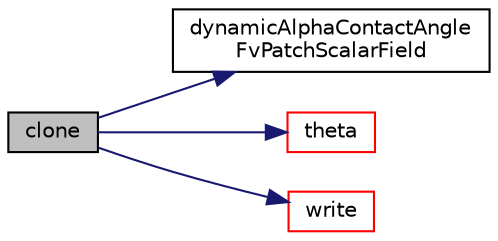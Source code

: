 digraph "clone"
{
  bgcolor="transparent";
  edge [fontname="Helvetica",fontsize="10",labelfontname="Helvetica",labelfontsize="10"];
  node [fontname="Helvetica",fontsize="10",shape=record];
  rankdir="LR";
  Node1 [label="clone",height=0.2,width=0.4,color="black", fillcolor="grey75", style="filled", fontcolor="black"];
  Node1 -> Node2 [color="midnightblue",fontsize="10",style="solid",fontname="Helvetica"];
  Node2 [label="dynamicAlphaContactAngle\lFvPatchScalarField",height=0.2,width=0.4,color="black",URL="$a00602.html#af46df02f67fc7fb73a28e9cc0e5181a3",tooltip="Construct from patch and internal field. "];
  Node1 -> Node3 [color="midnightblue",fontsize="10",style="solid",fontname="Helvetica"];
  Node3 [label="theta",height=0.2,width=0.4,color="red",URL="$a00602.html#ad6f790c5de1521e77c477ad3794ee1b6",tooltip="Evaluate and return dynamic contact-angle. "];
  Node1 -> Node4 [color="midnightblue",fontsize="10",style="solid",fontname="Helvetica"];
  Node4 [label="write",height=0.2,width=0.4,color="red",URL="$a00602.html#a0941061ad5a26be83b4107d05750ace6",tooltip="Write. "];
}
